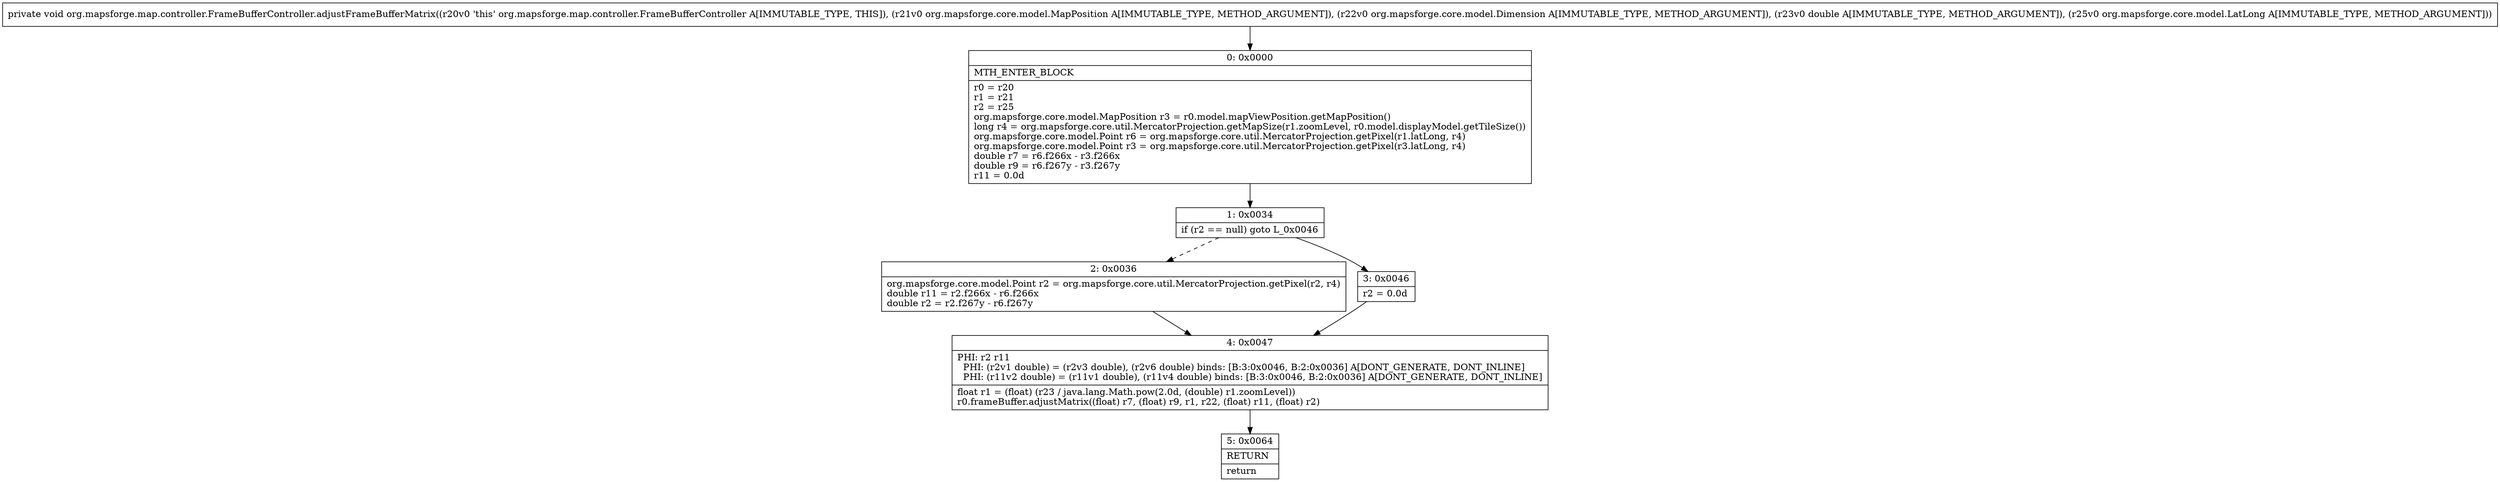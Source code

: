 digraph "CFG fororg.mapsforge.map.controller.FrameBufferController.adjustFrameBufferMatrix(Lorg\/mapsforge\/core\/model\/MapPosition;Lorg\/mapsforge\/core\/model\/Dimension;DLorg\/mapsforge\/core\/model\/LatLong;)V" {
Node_0 [shape=record,label="{0\:\ 0x0000|MTH_ENTER_BLOCK\l|r0 = r20\lr1 = r21\lr2 = r25\lorg.mapsforge.core.model.MapPosition r3 = r0.model.mapViewPosition.getMapPosition()\llong r4 = org.mapsforge.core.util.MercatorProjection.getMapSize(r1.zoomLevel, r0.model.displayModel.getTileSize())\lorg.mapsforge.core.model.Point r6 = org.mapsforge.core.util.MercatorProjection.getPixel(r1.latLong, r4)\lorg.mapsforge.core.model.Point r3 = org.mapsforge.core.util.MercatorProjection.getPixel(r3.latLong, r4)\ldouble r7 = r6.f266x \- r3.f266x\ldouble r9 = r6.f267y \- r3.f267y\lr11 = 0.0d\l}"];
Node_1 [shape=record,label="{1\:\ 0x0034|if (r2 == null) goto L_0x0046\l}"];
Node_2 [shape=record,label="{2\:\ 0x0036|org.mapsforge.core.model.Point r2 = org.mapsforge.core.util.MercatorProjection.getPixel(r2, r4)\ldouble r11 = r2.f266x \- r6.f266x\ldouble r2 = r2.f267y \- r6.f267y\l}"];
Node_3 [shape=record,label="{3\:\ 0x0046|r2 = 0.0d\l}"];
Node_4 [shape=record,label="{4\:\ 0x0047|PHI: r2 r11 \l  PHI: (r2v1 double) = (r2v3 double), (r2v6 double) binds: [B:3:0x0046, B:2:0x0036] A[DONT_GENERATE, DONT_INLINE]\l  PHI: (r11v2 double) = (r11v1 double), (r11v4 double) binds: [B:3:0x0046, B:2:0x0036] A[DONT_GENERATE, DONT_INLINE]\l|float r1 = (float) (r23 \/ java.lang.Math.pow(2.0d, (double) r1.zoomLevel))\lr0.frameBuffer.adjustMatrix((float) r7, (float) r9, r1, r22, (float) r11, (float) r2)\l}"];
Node_5 [shape=record,label="{5\:\ 0x0064|RETURN\l|return\l}"];
MethodNode[shape=record,label="{private void org.mapsforge.map.controller.FrameBufferController.adjustFrameBufferMatrix((r20v0 'this' org.mapsforge.map.controller.FrameBufferController A[IMMUTABLE_TYPE, THIS]), (r21v0 org.mapsforge.core.model.MapPosition A[IMMUTABLE_TYPE, METHOD_ARGUMENT]), (r22v0 org.mapsforge.core.model.Dimension A[IMMUTABLE_TYPE, METHOD_ARGUMENT]), (r23v0 double A[IMMUTABLE_TYPE, METHOD_ARGUMENT]), (r25v0 org.mapsforge.core.model.LatLong A[IMMUTABLE_TYPE, METHOD_ARGUMENT])) }"];
MethodNode -> Node_0;
Node_0 -> Node_1;
Node_1 -> Node_2[style=dashed];
Node_1 -> Node_3;
Node_2 -> Node_4;
Node_3 -> Node_4;
Node_4 -> Node_5;
}

